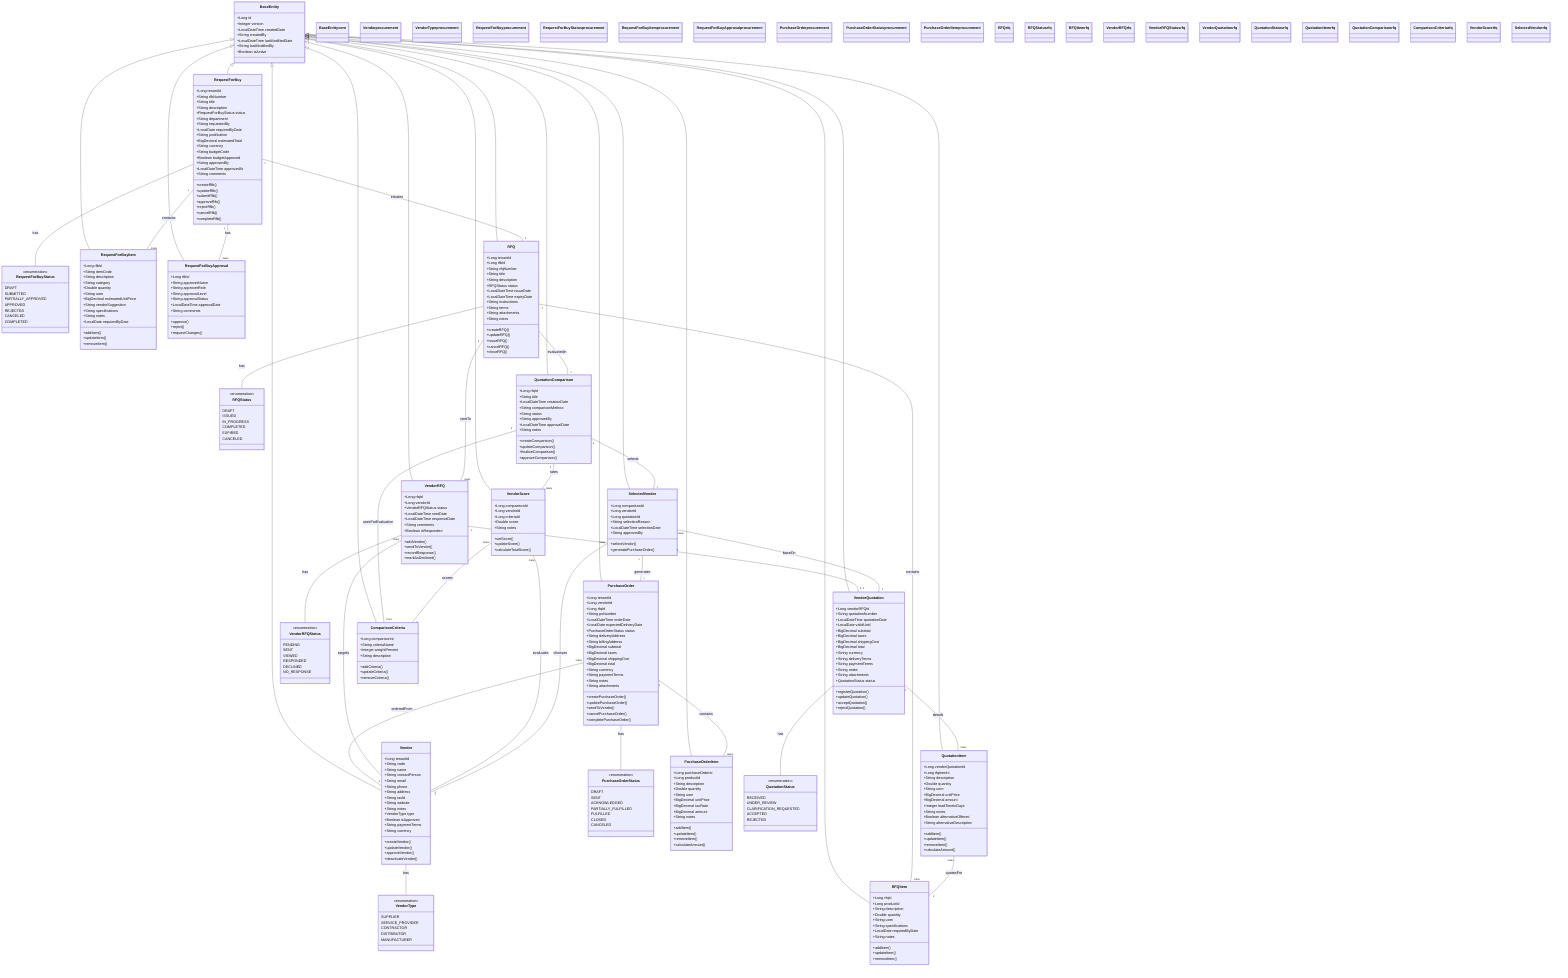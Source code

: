 classDiagram
    %% ======================
    %% Color Definitions
    %% ======================
    classDef core fill:#607D8B,stroke:#455A64,color:white
    classDef procurement fill:#9C27B0,stroke:#7B1FA2,color:white
    classDef rfq fill:#AB47BC,stroke:#8E24AA,color:white
    
    %% ======================
    %% Parent Class
    %% ======================
    class BaseEntity {
        +Long id
        +Integer version
        +LocalDateTime createdDate
        +String createdBy
        +LocalDateTime lastModifiedDate
        +String lastModifiedBy
        +Boolean isActive
    }
    
    %% ======================
    %% Procurement Classes
    %% ======================
    class Vendor {
        +Long tenantId
        +String code
        +String name
        +String contactPerson
        +String email
        +String phone
        +String address
        +String taxId
        +String website
        +String notes
        +VendorType type
        +Boolean isApproved
        +String paymentTerms
        +String currency
        +createVendor()
        +updateVendor()
        +approveVendor()
        +deactivateVendor()
    }
    
    class VendorType {
        <<enumeration>>
        SUPPLIER
        SERVICE_PROVIDER
        CONTRACTOR
        DISTRIBUTOR
        MANUFACTURER
    }
    
    class RequestForBuy {
        +Long tenantId
        +String rfbNumber
        +String title
        +String description
        +RequestForBuyStatus status
        +String department
        +String requestedBy
        +LocalDate requiredByDate
        +String justification
        +BigDecimal estimatedTotal
        +String currency
        +String budgetCode
        +Boolean budgetApproved
        +String approvedBy
        +LocalDateTime approvedAt
        +String comments
        +createRfb()
        +updateRfb()
        +submitRfb()
        +approveRfb()
        +rejectRfb()
        +cancelRfb()
        +completeRfb()
    }
    
    class RequestForBuyStatus {
        <<enumeration>>
        DRAFT
        SUBMITTED
        PARTIALLY_APPROVED
        APPROVED
        REJECTED
        CANCELED
        COMPLETED
    }
    
    class RequestForBuyItem {
        +Long rfbId
        +String itemCode
        +String description
        +String category
        +Double quantity
        +String uom
        +BigDecimal estimatedUnitPrice
        +String vendorSuggestion
        +String specifications
        +String notes
        +LocalDate requiredByDate
        +addItem()
        +updateItem()
        +removeItem()
    }
    
    class RequestForBuyApproval {
        +Long rfbId
        +String approverName
        +String approverRole
        +String approvalLevel
        +String approvalStatus
        +LocalDateTime approvalDate
        +String comments
        +approve()
        +reject()
        +requestChanges()
    }
    
    class PurchaseOrder {
        +Long tenantId
        +Long vendorId
        +Long rfqId
        +String poNumber
        +LocalDateTime orderDate
        +LocalDate expectedDeliveryDate
        +PurchaseOrderStatus status
        +String deliveryAddress
        +String billingAddress
        +BigDecimal subtotal
        +BigDecimal taxes
        +BigDecimal shippingCost
        +BigDecimal total
        +String currency
        +String paymentTerms
        +String notes
        +String attachments
        +createPurchaseOrder()
        +updatePurchaseOrder()
        +sendToVendor()
        +cancelPurchaseOrder()
        +completePurchaseOrder()
    }
    
    class PurchaseOrderStatus {
        <<enumeration>>
        DRAFT
        SENT
        ACKNOWLEDGED
        PARTIALLY_FULFILLED
        FULFILLED
        CLOSED
        CANCELED
    }
    
    class PurchaseOrderItem {
        +Long purchaseOrderId
        +Long productId
        +String description
        +Double quantity
        +String uom
        +BigDecimal unitPrice
        +BigDecimal taxRate
        +BigDecimal amount
        +String notes
        +addItem()
        +updateItem()
        +removeItem()
        +calculateAmount()
    }
    
    %% ======================
    %% RFQ Classes
    %% ======================
    class RFQ {
        +Long tenantId
        +Long rfbId
        +String rfqNumber
        +String title
        +String description
        +RFQStatus status
        +LocalDateTime issueDate
        +LocalDateTime expiryDate
        +String instructions
        +String terms
        +String attachments
        +String notes
        +createRFQ()
        +updateRFQ()
        +issueRFQ()
        +cancelRFQ()
        +closeRFQ()
    }
    
    class RFQStatus {
        <<enumeration>>
        DRAFT
        ISSUED
        IN_PROGRESS
        COMPLETED
        EXPIRED
        CANCELED
    }
    
    class RFQItem {
        +Long rfqId
        +Long productId
        +String description
        +Double quantity
        +String uom
        +String specifications
        +LocalDate requiredByDate
        +String notes
        +addItem()
        +updateItem()
        +removeItem()
    }
    
    class VendorRFQ {
        +Long rfqId
        +Long vendorId
        +VendorRFQStatus status
        +LocalDateTime sentDate
        +LocalDateTime responseDate
        +String comments
        +Boolean isResponded
        +addVendor()
        +sendToVendor()
        +recordResponse()
        +markAsDeclined()
    }
    
    class VendorRFQStatus {
        <<enumeration>>
        PENDING
        SENT
        VIEWED
        RESPONDED
        DECLINED
        NO_RESPONSE
    }
    
    class VendorQuotation {
        +Long vendorRFQId
        +String quotationNumber
        +LocalDateTime quotationDate
        +LocalDate validUntil
        +BigDecimal subtotal
        +BigDecimal taxes
        +BigDecimal shippingCost
        +BigDecimal total
        +String currency
        +String deliveryTerms
        +String paymentTerms
        +String notes
        +String attachments
        +QuotationStatus status
        +registerQuotation()
        +updateQuotation()
        +acceptQuotation()
        +rejectQuotation()
    }
    
    class QuotationStatus {
        <<enumeration>>
        RECEIVED
        UNDER_REVIEW
        CLARIFICATION_REQUESTED
        ACCEPTED
        REJECTED
    }
    
    class QuotationItem {
        +Long vendorQuotationId
        +Long rfqItemId
        +String description
        +Double quantity
        +String uom
        +BigDecimal unitPrice
        +BigDecimal amount
        +Integer leadTimeInDays
        +String notes
        +Boolean alternativeOffered
        +String alternativeDescription
        +addItem()
        +updateItem()
        +removeItem()
        +calculateAmount()
    }
    
    class QuotationComparison {
        +Long rfqId
        +String title
        +LocalDateTime creationDate
        +String comparisonMethod
        +String status
        +String approvedBy
        +LocalDateTime approvalDate
        +String notes
        +createComparison()
        +updateComparison()
        +finalizeComparison()
        +approveComparison()
    }
    
    class ComparisonCriteria {
        +Long comparisonId
        +String criteriaName
        +Integer weightPercent
        +String description
        +addCriteria()
        +updateCriteria()
        +removeCriteria()
    }
    
    class VendorScore {
        +Long comparisonId
        +Long vendorId
        +Long criteriaId
        +Double score
        +String notes
        +setScore()
        +updateScore()
        +calculateTotalScore()
    }
    
    class SelectedVendor {
        +Long comparisonId
        +Long vendorId
        +Long quotationId
        +String selectionReason
        +LocalDateTime selectionDate
        +String approvedBy
        +selectVendor()
        +generatePurchaseOrder()
    }
    
    %% ======================
    %% Class Relationships
    %% ======================
    BaseEntity <|-- Vendor
    BaseEntity <|-- RequestForBuy
    BaseEntity <|-- RequestForBuyItem
    BaseEntity <|-- RequestForBuyApproval
    BaseEntity <|-- PurchaseOrder
    BaseEntity <|-- PurchaseOrderItem
    BaseEntity <|-- RFQ
    BaseEntity <|-- RFQItem
    BaseEntity <|-- VendorRFQ
    BaseEntity <|-- VendorQuotation
    BaseEntity <|-- QuotationItem
    BaseEntity <|-- QuotationComparison
    BaseEntity <|-- ComparisonCriteria
    BaseEntity <|-- VendorScore
    BaseEntity <|-- SelectedVendor
    
    Vendor -- VendorType : has
    RequestForBuy -- RequestForBuyStatus : has
    PurchaseOrder -- PurchaseOrderStatus : has
    RFQ -- RFQStatus : has
    VendorRFQ -- VendorRFQStatus : has
    VendorQuotation -- QuotationStatus : has
    
    RequestForBuy "1" -- "many" RequestForBuyItem : contains
    RequestForBuy "1" -- "many" RequestForBuyApproval : has
    RequestForBuy "1" -- "1" RFQ : initiates
    
    PurchaseOrder "1" -- "many" PurchaseOrderItem : contains
    PurchaseOrder "many" -- "1" Vendor : orderedFrom
    
    RFQ "1" -- "many" RFQItem : contains
    RFQ "1" -- "many" VendorRFQ : sentTo
    RFQ "1" -- "1" QuotationComparison : evaluatedIn
    
    VendorRFQ "many" -- "1" Vendor : targets
    VendorRFQ "1" -- "0..1" VendorQuotation : receives
    
    VendorQuotation "1" -- "many" QuotationItem : details
    QuotationItem "many" -- "1" RFQItem : quotesFor
    
    QuotationComparison "1" -- "many" ComparisonCriteria : usesForEvaluation
    QuotationComparison "1" -- "many" VendorScore : rates
    QuotationComparison "1" -- "1" SelectedVendor : selects
    
    VendorScore "many" -- "1" ComparisonCriteria : scores
    VendorScore "many" -- "1" Vendor : evaluates
    
    SelectedVendor "many" -- "1" Vendor : chooses
    SelectedVendor "many" -- "1" VendorQuotation : baseOn
    SelectedVendor "1" -- "1" PurchaseOrder : generates
    
    %% Apply styling
    class BaseEntity core
    class Vendor procurement
    class VendorType procurement
    class RequestForBuy procurement
    class RequestForBuyStatus procurement
    class RequestForBuyItem procurement
    class RequestForBuyApproval procurement
    class PurchaseOrder procurement
    class PurchaseOrderStatus procurement
    class PurchaseOrderItem procurement
    class RFQ rfq
    class RFQStatus rfq
    class RFQItem rfq
    class VendorRFQ rfq
    class VendorRFQStatus rfq
    class VendorQuotation rfq
    class QuotationStatus rfq
    class QuotationItem rfq
    class QuotationComparison rfq
    class ComparisonCriteria rfq
    class VendorScore rfq
    class SelectedVendor rfq